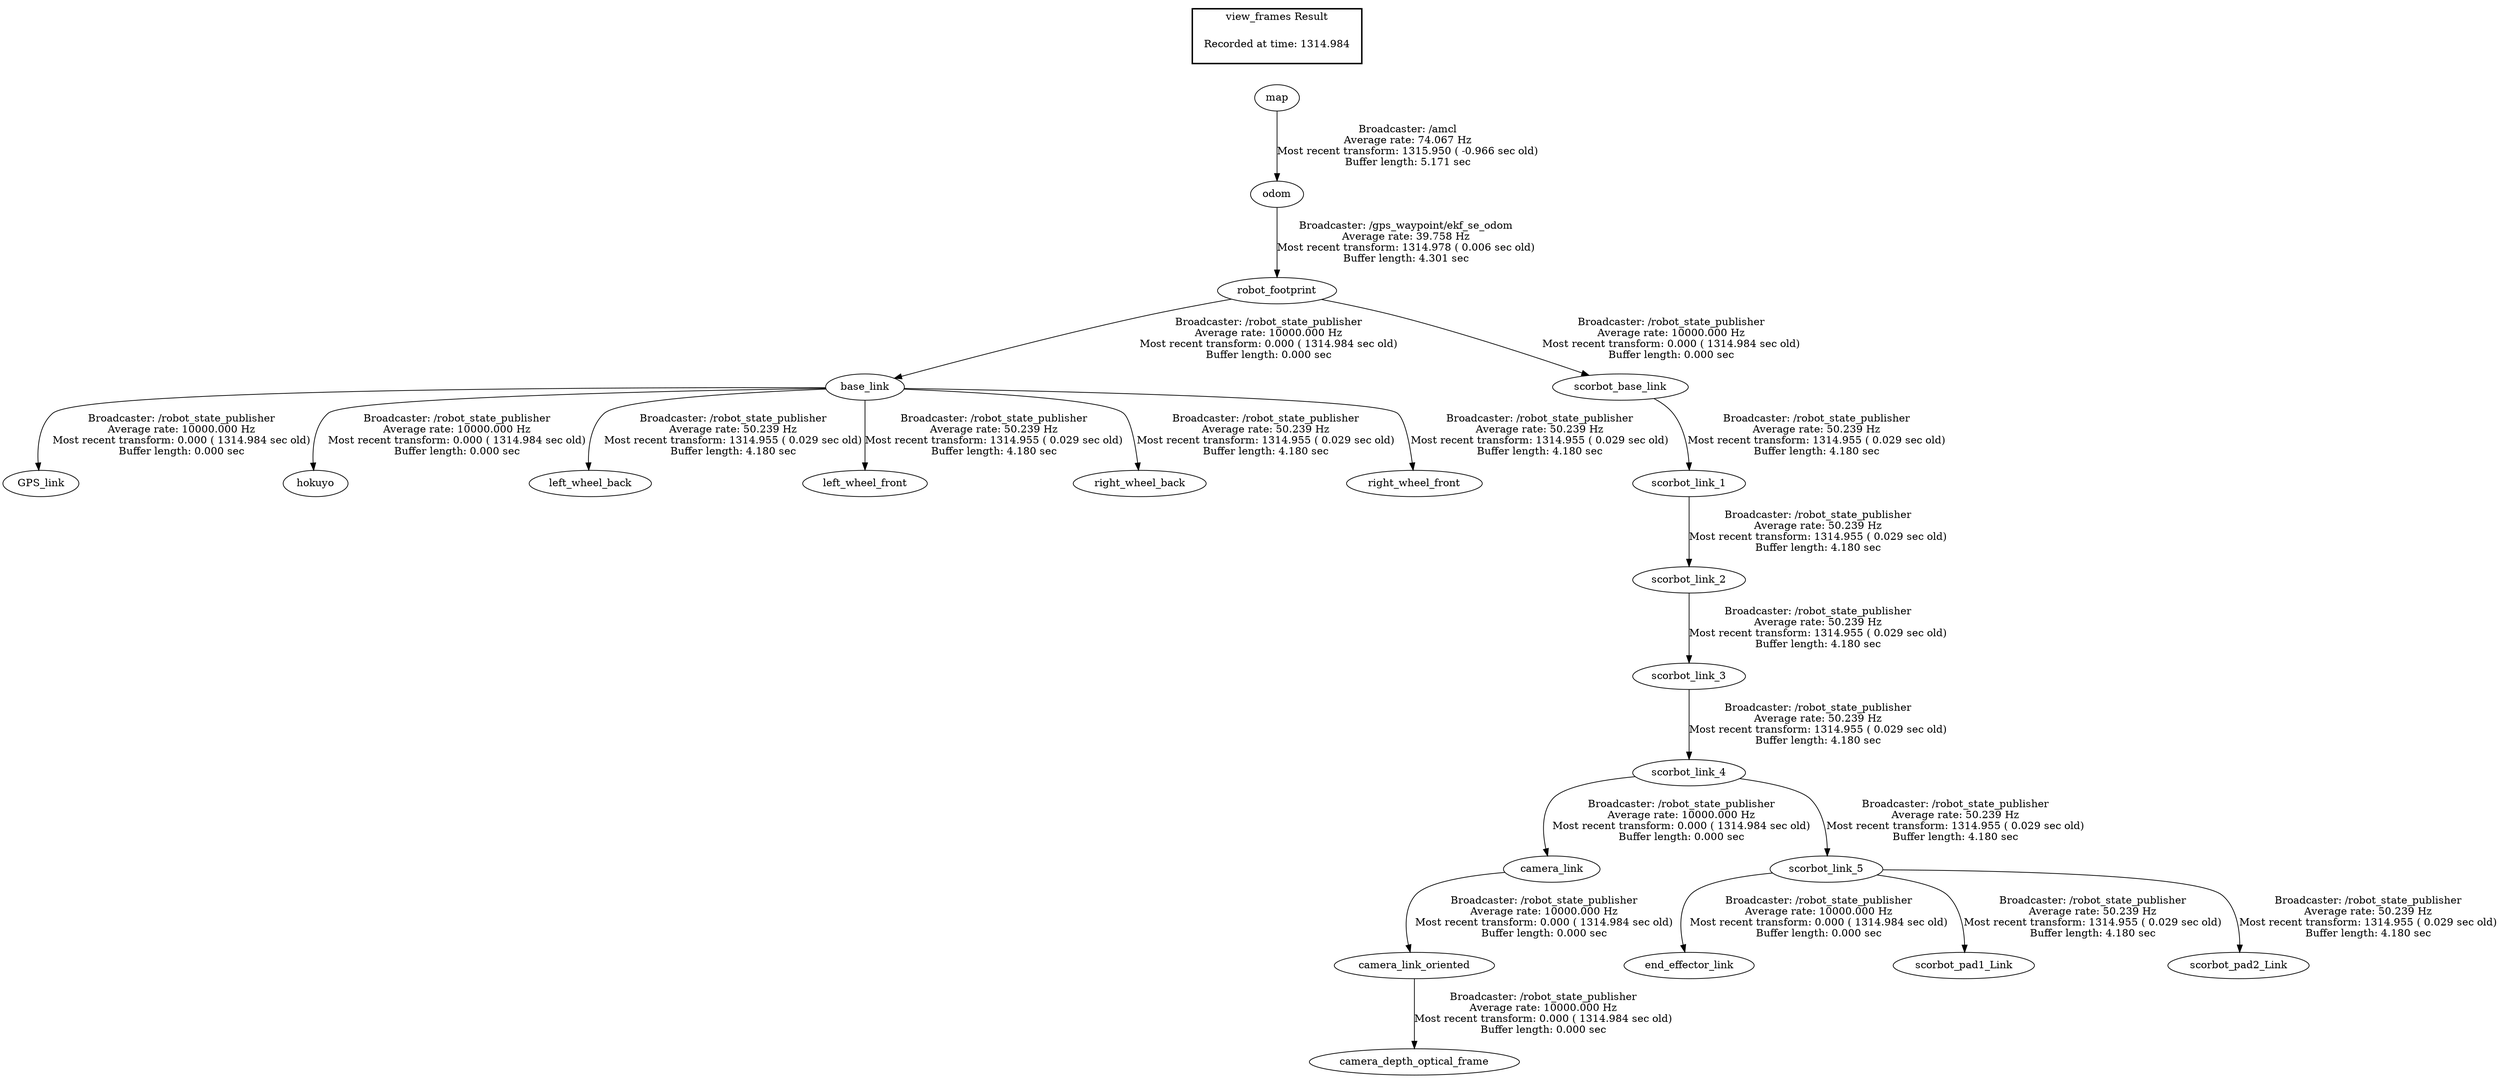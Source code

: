 digraph G {
"odom" -> "robot_footprint"[label="Broadcaster: /gps_waypoint/ekf_se_odom\nAverage rate: 39.758 Hz\nMost recent transform: 1314.978 ( 0.006 sec old)\nBuffer length: 4.301 sec\n"];
"map" -> "odom"[label="Broadcaster: /amcl\nAverage rate: 74.067 Hz\nMost recent transform: 1315.950 ( -0.966 sec old)\nBuffer length: 5.171 sec\n"];
"base_link" -> "GPS_link"[label="Broadcaster: /robot_state_publisher\nAverage rate: 10000.000 Hz\nMost recent transform: 0.000 ( 1314.984 sec old)\nBuffer length: 0.000 sec\n"];
"robot_footprint" -> "base_link"[label="Broadcaster: /robot_state_publisher\nAverage rate: 10000.000 Hz\nMost recent transform: 0.000 ( 1314.984 sec old)\nBuffer length: 0.000 sec\n"];
"camera_link_oriented" -> "camera_depth_optical_frame"[label="Broadcaster: /robot_state_publisher\nAverage rate: 10000.000 Hz\nMost recent transform: 0.000 ( 1314.984 sec old)\nBuffer length: 0.000 sec\n"];
"camera_link" -> "camera_link_oriented"[label="Broadcaster: /robot_state_publisher\nAverage rate: 10000.000 Hz\nMost recent transform: 0.000 ( 1314.984 sec old)\nBuffer length: 0.000 sec\n"];
"scorbot_link_4" -> "camera_link"[label="Broadcaster: /robot_state_publisher\nAverage rate: 10000.000 Hz\nMost recent transform: 0.000 ( 1314.984 sec old)\nBuffer length: 0.000 sec\n"];
"scorbot_link_3" -> "scorbot_link_4"[label="Broadcaster: /robot_state_publisher\nAverage rate: 50.239 Hz\nMost recent transform: 1314.955 ( 0.029 sec old)\nBuffer length: 4.180 sec\n"];
"scorbot_link_5" -> "end_effector_link"[label="Broadcaster: /robot_state_publisher\nAverage rate: 10000.000 Hz\nMost recent transform: 0.000 ( 1314.984 sec old)\nBuffer length: 0.000 sec\n"];
"scorbot_link_4" -> "scorbot_link_5"[label="Broadcaster: /robot_state_publisher\nAverage rate: 50.239 Hz\nMost recent transform: 1314.955 ( 0.029 sec old)\nBuffer length: 4.180 sec\n"];
"base_link" -> "hokuyo"[label="Broadcaster: /robot_state_publisher\nAverage rate: 10000.000 Hz\nMost recent transform: 0.000 ( 1314.984 sec old)\nBuffer length: 0.000 sec\n"];
"robot_footprint" -> "scorbot_base_link"[label="Broadcaster: /robot_state_publisher\nAverage rate: 10000.000 Hz\nMost recent transform: 0.000 ( 1314.984 sec old)\nBuffer length: 0.000 sec\n"];
"base_link" -> "left_wheel_back"[label="Broadcaster: /robot_state_publisher\nAverage rate: 50.239 Hz\nMost recent transform: 1314.955 ( 0.029 sec old)\nBuffer length: 4.180 sec\n"];
"base_link" -> "left_wheel_front"[label="Broadcaster: /robot_state_publisher\nAverage rate: 50.239 Hz\nMost recent transform: 1314.955 ( 0.029 sec old)\nBuffer length: 4.180 sec\n"];
"base_link" -> "right_wheel_back"[label="Broadcaster: /robot_state_publisher\nAverage rate: 50.239 Hz\nMost recent transform: 1314.955 ( 0.029 sec old)\nBuffer length: 4.180 sec\n"];
"base_link" -> "right_wheel_front"[label="Broadcaster: /robot_state_publisher\nAverage rate: 50.239 Hz\nMost recent transform: 1314.955 ( 0.029 sec old)\nBuffer length: 4.180 sec\n"];
"scorbot_base_link" -> "scorbot_link_1"[label="Broadcaster: /robot_state_publisher\nAverage rate: 50.239 Hz\nMost recent transform: 1314.955 ( 0.029 sec old)\nBuffer length: 4.180 sec\n"];
"scorbot_link_1" -> "scorbot_link_2"[label="Broadcaster: /robot_state_publisher\nAverage rate: 50.239 Hz\nMost recent transform: 1314.955 ( 0.029 sec old)\nBuffer length: 4.180 sec\n"];
"scorbot_link_2" -> "scorbot_link_3"[label="Broadcaster: /robot_state_publisher\nAverage rate: 50.239 Hz\nMost recent transform: 1314.955 ( 0.029 sec old)\nBuffer length: 4.180 sec\n"];
"scorbot_link_5" -> "scorbot_pad1_Link"[label="Broadcaster: /robot_state_publisher\nAverage rate: 50.239 Hz\nMost recent transform: 1314.955 ( 0.029 sec old)\nBuffer length: 4.180 sec\n"];
"scorbot_link_5" -> "scorbot_pad2_Link"[label="Broadcaster: /robot_state_publisher\nAverage rate: 50.239 Hz\nMost recent transform: 1314.955 ( 0.029 sec old)\nBuffer length: 4.180 sec\n"];
edge [style=invis];
 subgraph cluster_legend { style=bold; color=black; label ="view_frames Result";
"Recorded at time: 1314.984"[ shape=plaintext ] ;
 }->"map";
}